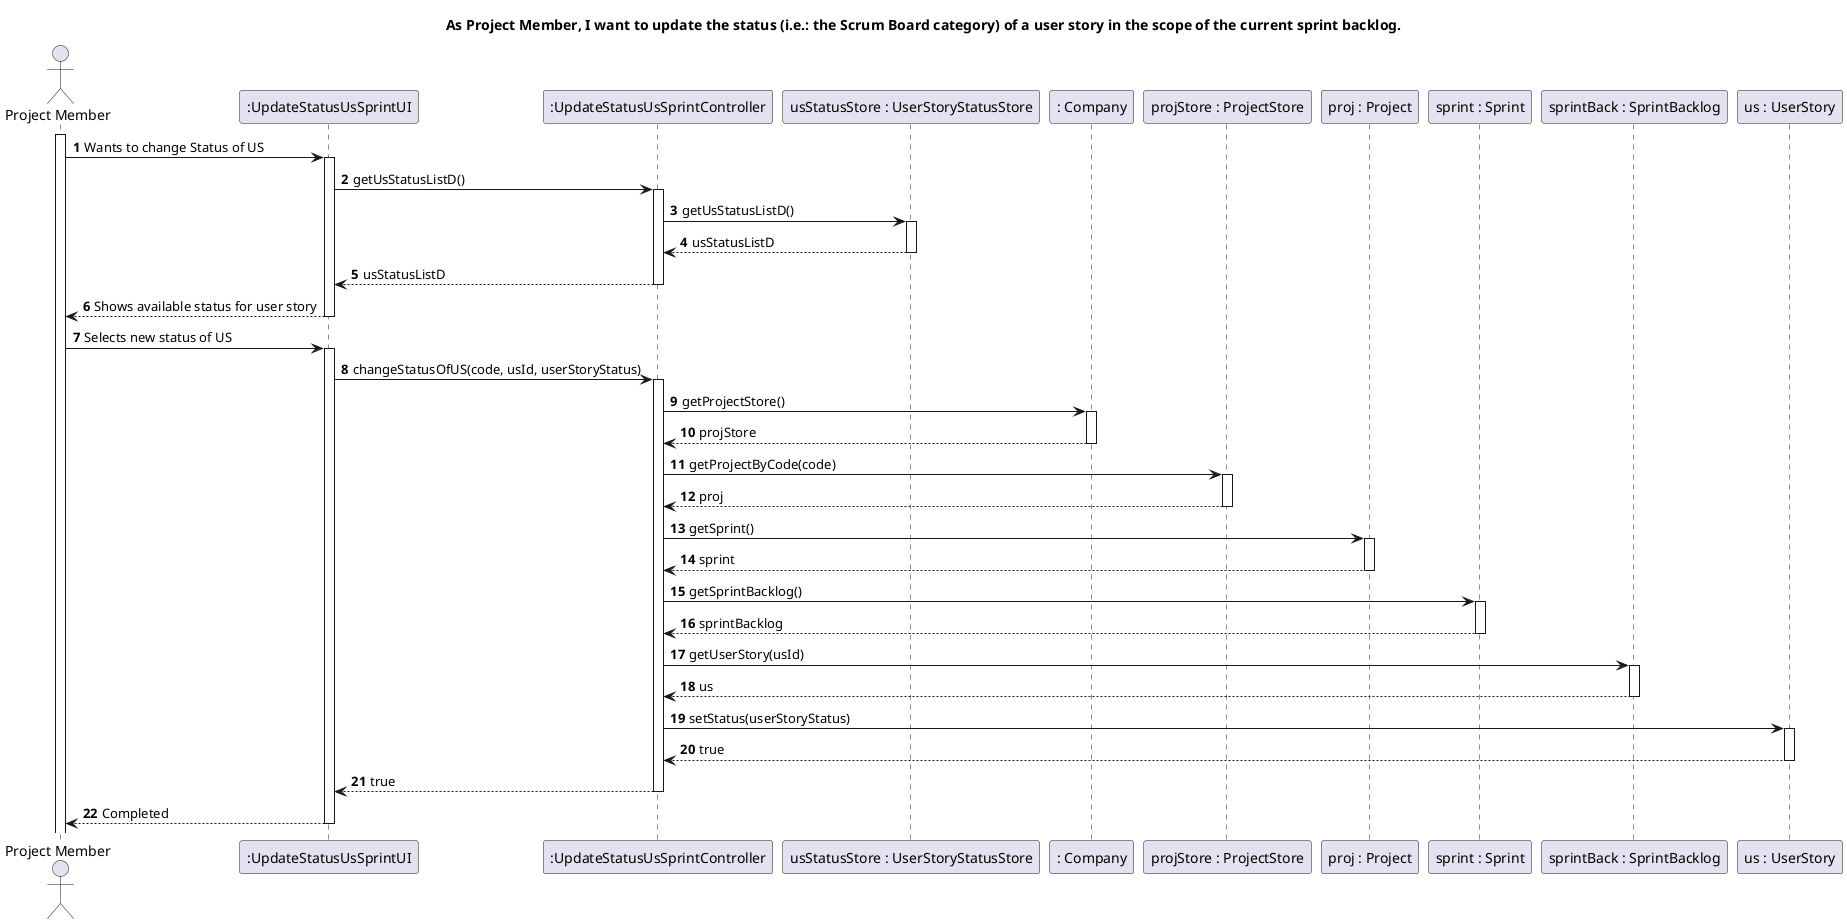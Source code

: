 @startuml
'https://plantuml.com/sequence-diagram

title As Project Member, I want to update the status (i.e.: the Scrum Board category) of a user story in the scope of the current sprint backlog.

autoactivate on
autonumber

actor "Project Member" as PM
participant ":UpdateStatusUsSprintUI" as System
participant ":UpdateStatusUsSprintController" as Ctrl
participant "usStatusStore : UserStoryStatusStore" as C7
participant ": Company" as C1
participant "projStore : ProjectStore" as C2
participant "proj : Project" as C3
participant "sprint : Sprint" as C5
participant "sprintBack : SprintBacklog" as C4

participant "us : UserStory" as C6

activate PM

PM -> System: Wants to change Status of US
System -> Ctrl: getUsStatusListD()
Ctrl -> C7: getUsStatusListD()
C7 --> Ctrl: usStatusListD
Ctrl --> System: usStatusListD
System --> PM: Shows available status for user story

PM -> System: Selects new status of US
System -> Ctrl: changeStatusOfUS(code, usId, userStoryStatus)
Ctrl -> C1: getProjectStore()
C1 --> Ctrl: projStore
Ctrl -> C2: getProjectByCode(code)
C2 --> Ctrl: proj
Ctrl -> C3: getSprint()
C3 --> Ctrl: sprint
Ctrl -> C5: getSprintBacklog()
C5 --> Ctrl: sprintBacklog
Ctrl -> C4: getUserStory(usId)
C4 --> Ctrl: us
Ctrl -> C6: setStatus(userStoryStatus)
C6 --> Ctrl: true
Ctrl --> System: true
System --> PM: Completed





@enduml